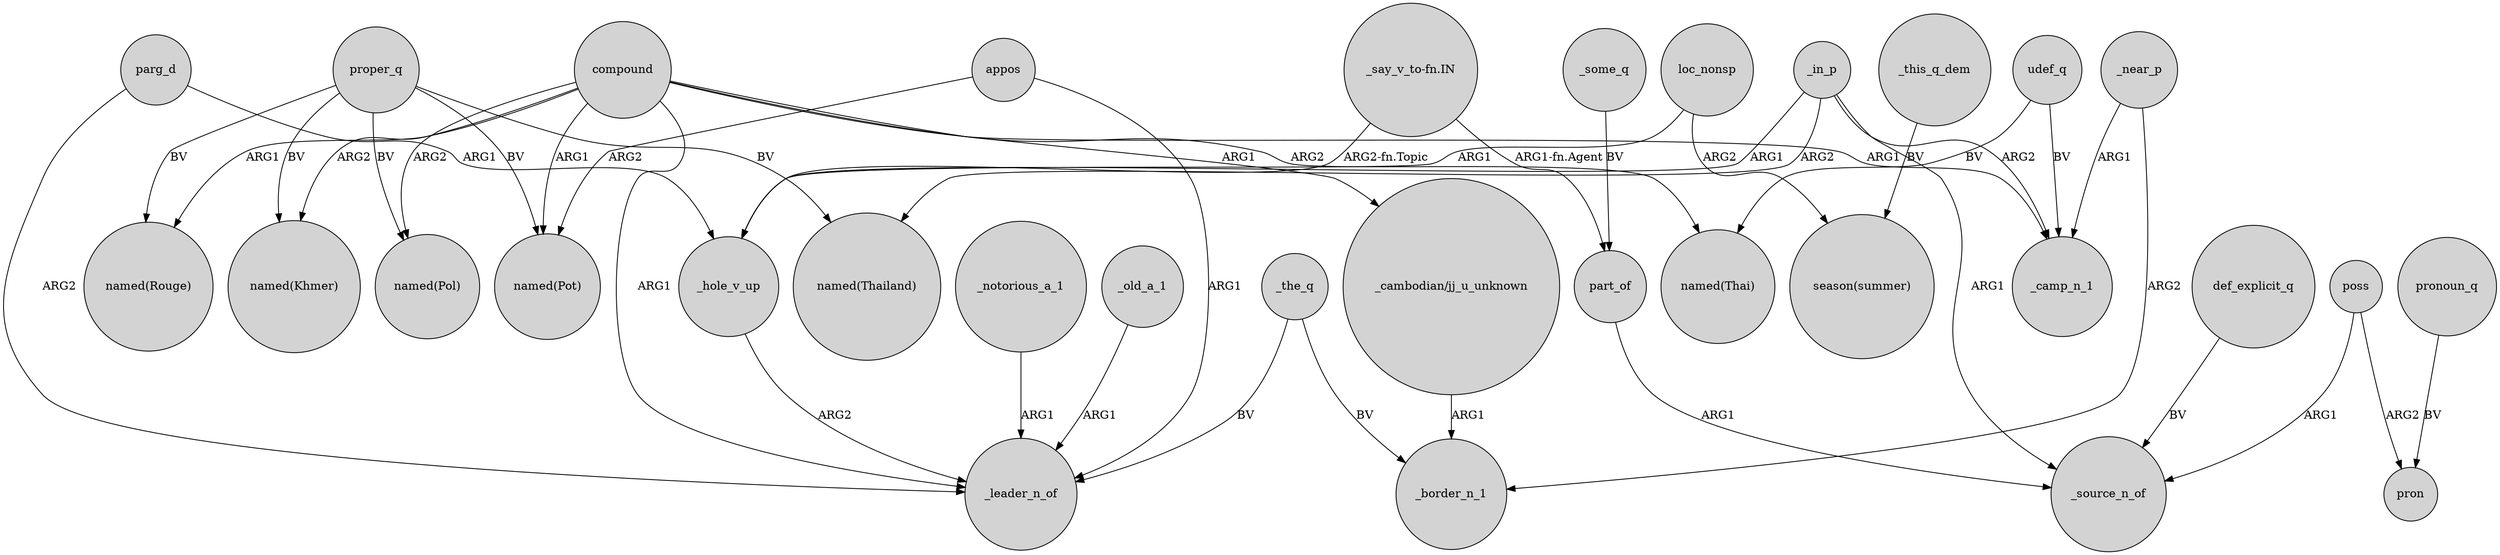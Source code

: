 digraph {
	node [shape=circle style=filled]
	compound -> "named(Pol)" [label=ARG2]
	_notorious_a_1 -> _leader_n_of [label=ARG1]
	part_of -> _source_n_of [label=ARG1]
	_this_q_dem -> "season(summer)" [label=BV]
	poss -> pron [label=ARG2]
	udef_q -> _camp_n_1 [label=BV]
	proper_q -> "named(Khmer)" [label=BV]
	"_say_v_to-fn.IN" -> _hole_v_up [label="ARG2-fn.Topic"]
	loc_nonsp -> _hole_v_up [label=ARG1]
	"_cambodian/jj_u_unknown" -> _border_n_1 [label=ARG1]
	_old_a_1 -> _leader_n_of [label=ARG1]
	proper_q -> "named(Pol)" [label=BV]
	def_explicit_q -> _source_n_of [label=BV]
	compound -> _leader_n_of [label=ARG1]
	_in_p -> "named(Thailand)" [label=ARG2]
	"_say_v_to-fn.IN" -> part_of [label="ARG1-fn.Agent"]
	udef_q -> "named(Thai)" [label=BV]
	_hole_v_up -> _leader_n_of [label=ARG2]
	parg_d -> _hole_v_up [label=ARG1]
	_in_p -> _camp_n_1 [label=ARG2]
	compound -> "named(Khmer)" [label=ARG2]
	_some_q -> part_of [label=BV]
	compound -> _camp_n_1 [label=ARG1]
	pronoun_q -> pron [label=BV]
	compound -> "named(Pot)" [label=ARG1]
	_near_p -> _camp_n_1 [label=ARG1]
	proper_q -> "named(Thailand)" [label=BV]
	appos -> _leader_n_of [label=ARG1]
	compound -> "named(Rouge)" [label=ARG1]
	_the_q -> _leader_n_of [label=BV]
	_in_p -> _source_n_of [label=ARG1]
	_in_p -> _hole_v_up [label=ARG1]
	appos -> "named(Pot)" [label=ARG2]
	loc_nonsp -> "season(summer)" [label=ARG2]
	parg_d -> _leader_n_of [label=ARG2]
	proper_q -> "named(Pot)" [label=BV]
	compound -> "named(Thai)" [label=ARG2]
	_near_p -> _border_n_1 [label=ARG2]
	proper_q -> "named(Rouge)" [label=BV]
	compound -> "_cambodian/jj_u_unknown" [label=ARG1]
	poss -> _source_n_of [label=ARG1]
	_the_q -> _border_n_1 [label=BV]
}
